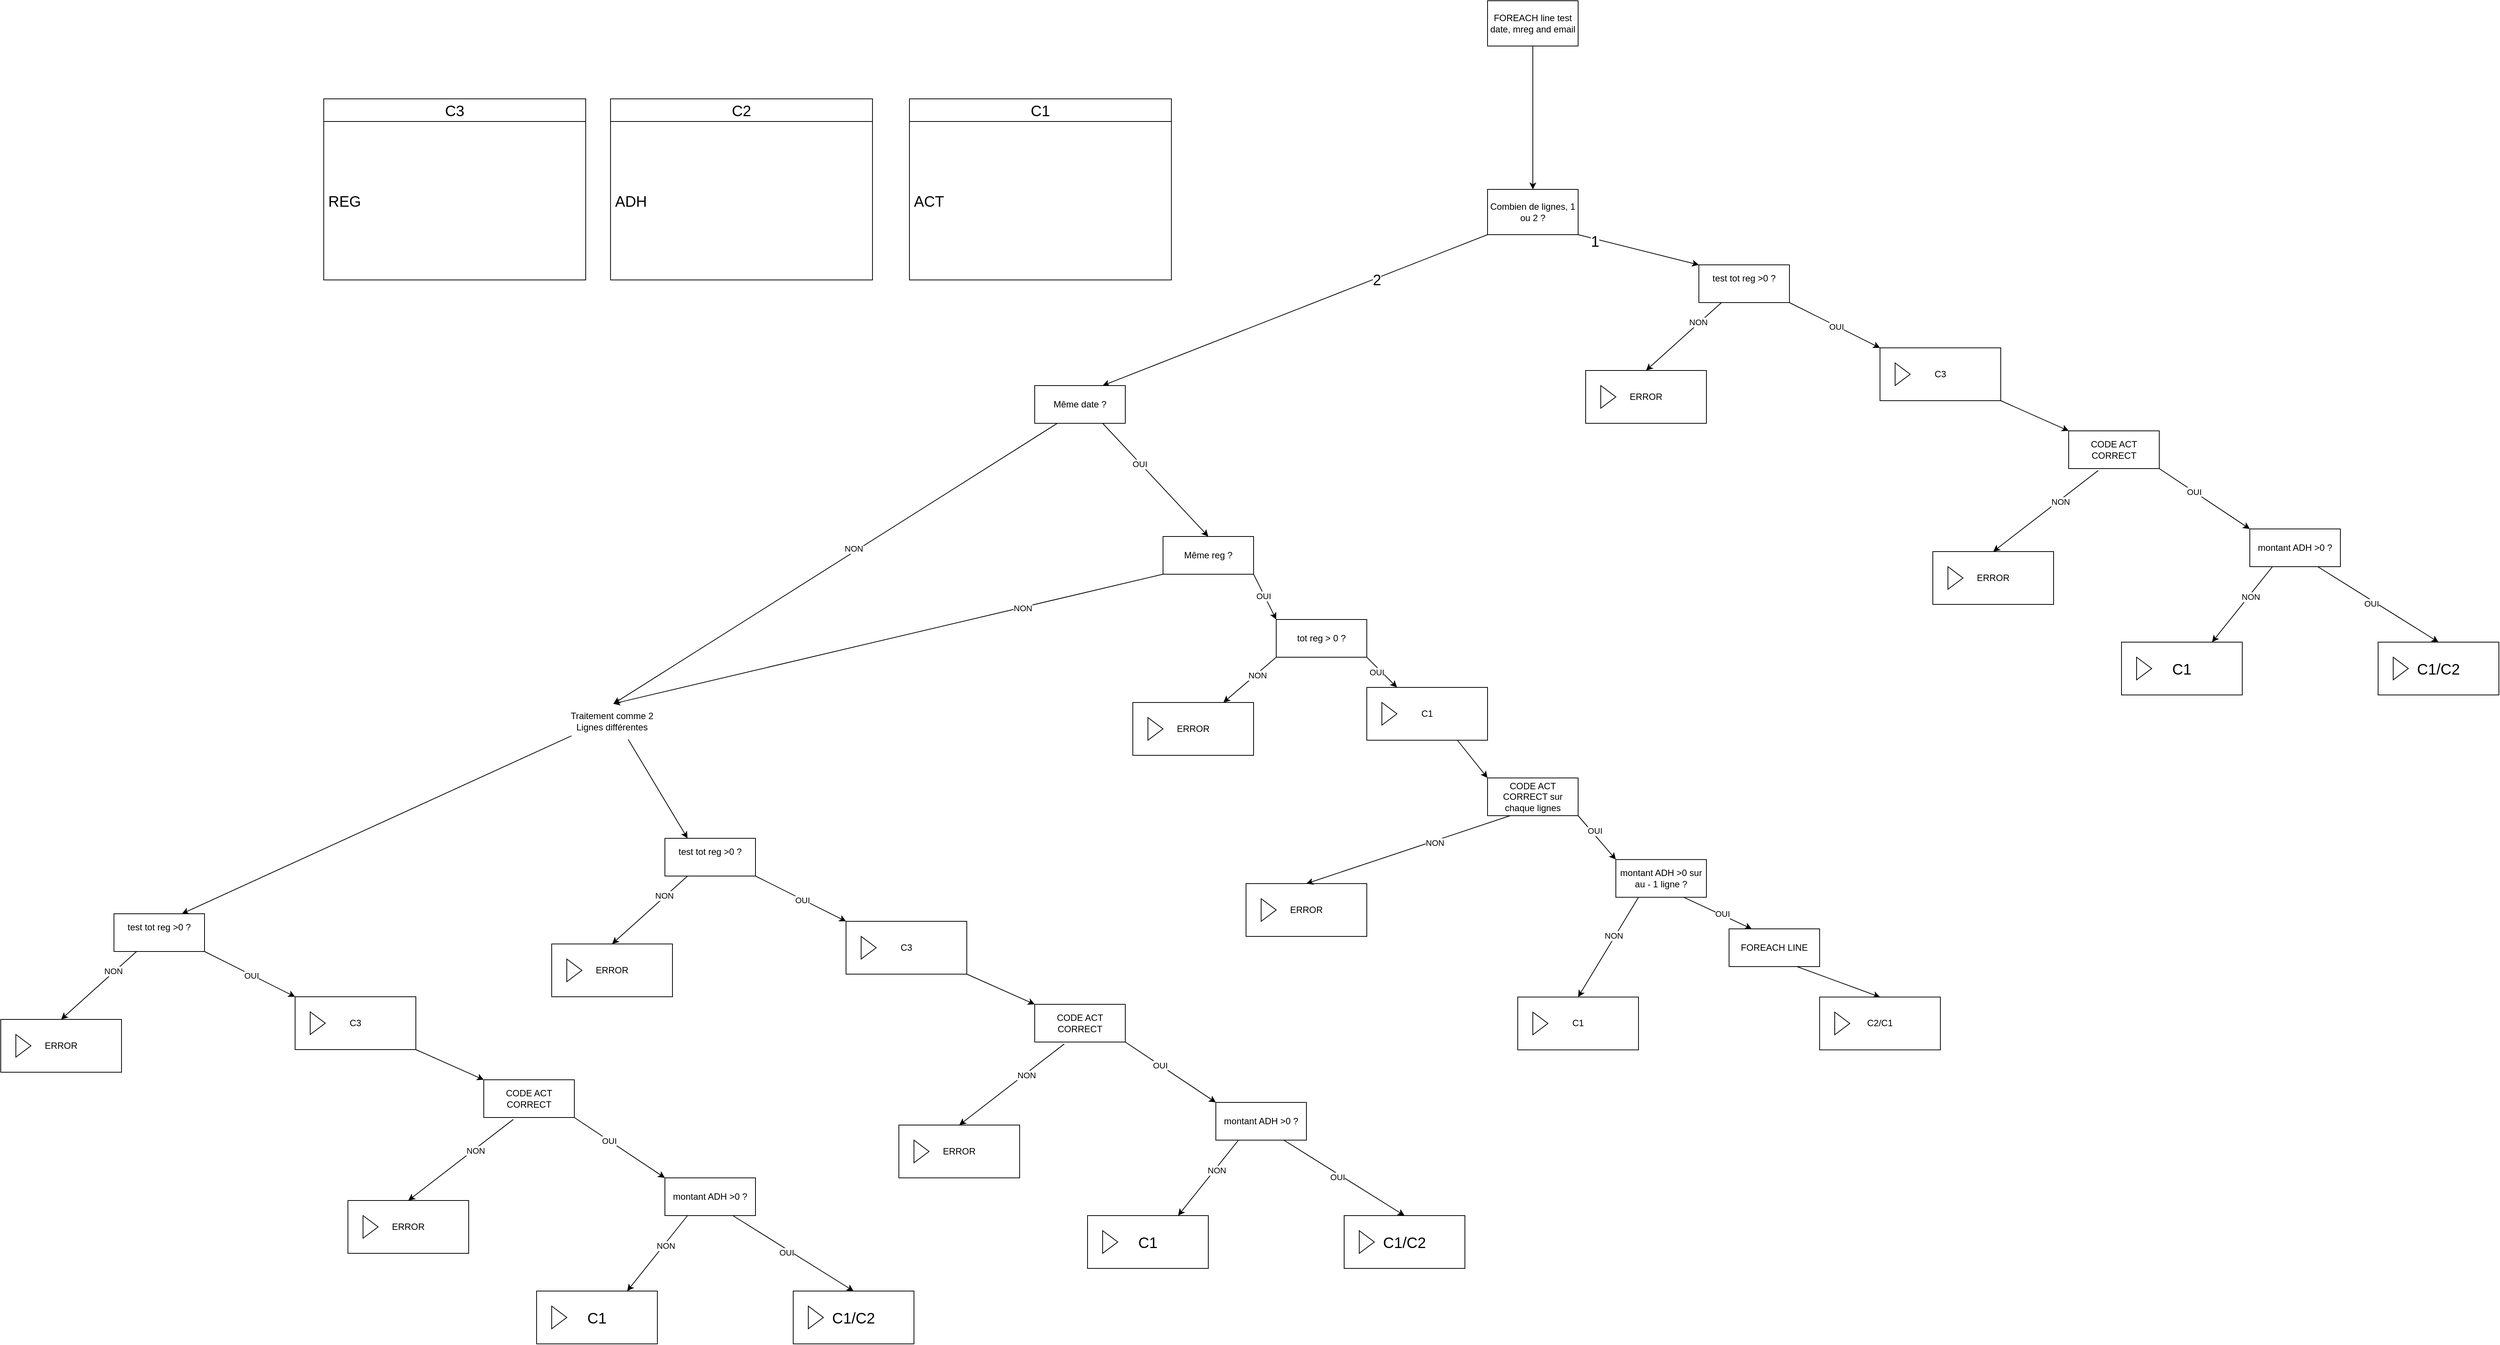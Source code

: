 <mxfile version="27.1.6">
  <diagram name="Page-1" id="OEwQ7DR9d7gLu-CYRtbG">
    <mxGraphModel dx="5659" dy="1828" grid="1" gridSize="10" guides="1" tooltips="1" connect="1" arrows="1" fold="1" page="1" pageScale="1" pageWidth="1169" pageHeight="827" background="none" math="0" shadow="0">
      <root>
        <mxCell id="0" />
        <mxCell id="1" parent="0" />
        <mxCell id="BN8fjITRdAaJ6UBTvMnP-1" value="Combien de lignes, 1 ou 2 ?" style="rounded=0;whiteSpace=wrap;html=1;fillColor=default;" parent="1" vertex="1">
          <mxGeometry x="-750" y="-480" width="120" height="60" as="geometry" />
        </mxCell>
        <mxCell id="BN8fjITRdAaJ6UBTvMnP-2" value="" style="endArrow=classic;html=1;rounded=0;exitX=0;exitY=1;exitDx=0;exitDy=0;entryX=0.75;entryY=0;entryDx=0;entryDy=0;" parent="1" source="BN8fjITRdAaJ6UBTvMnP-1" target="BN8fjITRdAaJ6UBTvMnP-6" edge="1">
          <mxGeometry width="50" height="50" relative="1" as="geometry">
            <mxPoint x="-1050" y="-270" as="sourcePoint" />
            <mxPoint x="-340" y="130" as="targetPoint" />
            <Array as="points" />
          </mxGeometry>
        </mxCell>
        <mxCell id="rtwAfSdZ0xiVFZLT_gMv-123" value="2" style="edgeLabel;html=1;align=center;verticalAlign=middle;resizable=0;points=[];fontFamily=Helvetica;fontSize=20;fontColor=default;labelBackgroundColor=default;fillColor=none;gradientColor=none;" parent="BN8fjITRdAaJ6UBTvMnP-2" vertex="1" connectable="0">
          <mxGeometry x="-0.421" y="1" relative="1" as="geometry">
            <mxPoint as="offset" />
          </mxGeometry>
        </mxCell>
        <mxCell id="BN8fjITRdAaJ6UBTvMnP-6" value="Même date ?" style="rounded=0;whiteSpace=wrap;html=1;" parent="1" vertex="1">
          <mxGeometry x="-1350" y="-220" width="120" height="50" as="geometry" />
        </mxCell>
        <mxCell id="BN8fjITRdAaJ6UBTvMnP-13" value="Traitement comme 2 Lignes différentes" style="text;strokeColor=none;fillColor=none;align=center;verticalAlign=middle;spacingLeft=4;spacingRight=4;overflow=hidden;points=[[0,0.5],[1,0.5]];portConstraint=eastwest;rotatable=0;whiteSpace=wrap;html=1;" parent="1" vertex="1">
          <mxGeometry x="-1970" y="200" width="120" height="50" as="geometry" />
        </mxCell>
        <mxCell id="BN8fjITRdAaJ6UBTvMnP-18" value="Même reg ?" style="rounded=0;whiteSpace=wrap;html=1;" parent="1" vertex="1">
          <mxGeometry x="-1180" y="-20" width="120" height="50" as="geometry" />
        </mxCell>
        <mxCell id="BN8fjITRdAaJ6UBTvMnP-23" value="" style="endArrow=classic;html=1;rounded=0;exitX=1;exitY=1;exitDx=0;exitDy=0;entryX=0;entryY=0;entryDx=0;entryDy=0;" parent="1" source="rtwAfSdZ0xiVFZLT_gMv-145" target="BN8fjITRdAaJ6UBTvMnP-106" edge="1">
          <mxGeometry width="50" height="50" relative="1" as="geometry">
            <mxPoint x="-373" y="-280" as="sourcePoint" />
            <mxPoint x="409.36" y="52.2" as="targetPoint" />
          </mxGeometry>
        </mxCell>
        <mxCell id="rtwAfSdZ0xiVFZLT_gMv-154" value="OUI" style="edgeLabel;html=1;align=center;verticalAlign=middle;resizable=0;points=[];fontFamily=Helvetica;fontSize=11;fontColor=default;labelBackgroundColor=default;fillColor=none;gradientColor=none;" parent="BN8fjITRdAaJ6UBTvMnP-23" vertex="1" connectable="0">
          <mxGeometry x="-0.233" relative="1" as="geometry">
            <mxPoint as="offset" />
          </mxGeometry>
        </mxCell>
        <mxCell id="BN8fjITRdAaJ6UBTvMnP-106" value="montant ADH &amp;gt;0 ?" style="rounded=0;whiteSpace=wrap;html=1;" parent="1" vertex="1">
          <mxGeometry x="260.0" y="-30.0" width="120" height="50" as="geometry" />
        </mxCell>
        <mxCell id="BN8fjITRdAaJ6UBTvMnP-147" value="" style="endArrow=classic;html=1;rounded=0;exitX=0.75;exitY=1;exitDx=0;exitDy=0;entryX=0.5;entryY=0;entryDx=0;entryDy=0;" parent="1" source="BN8fjITRdAaJ6UBTvMnP-106" target="BN8fjITRdAaJ6UBTvMnP-216" edge="1">
          <mxGeometry width="50" height="50" relative="1" as="geometry">
            <mxPoint x="920" y="340" as="sourcePoint" />
            <mxPoint x="970" y="367.8" as="targetPoint" />
          </mxGeometry>
        </mxCell>
        <mxCell id="rtwAfSdZ0xiVFZLT_gMv-119" value="OUI" style="edgeLabel;html=1;align=center;verticalAlign=middle;resizable=0;points=[];fontFamily=Helvetica;fontSize=11;fontColor=default;labelBackgroundColor=default;fillColor=none;gradientColor=none;" parent="BN8fjITRdAaJ6UBTvMnP-147" vertex="1" connectable="0">
          <mxGeometry x="-0.085" y="-5" relative="1" as="geometry">
            <mxPoint y="-1" as="offset" />
          </mxGeometry>
        </mxCell>
        <mxCell id="BN8fjITRdAaJ6UBTvMnP-154" value="" style="endArrow=classic;html=1;rounded=0;exitX=0.25;exitY=1;exitDx=0;exitDy=0;entryX=0.75;entryY=0;entryDx=0;entryDy=0;" parent="1" source="BN8fjITRdAaJ6UBTvMnP-106" target="rtwAfSdZ0xiVFZLT_gMv-105" edge="1">
          <mxGeometry width="50" height="50" relative="1" as="geometry">
            <mxPoint x="699.36" y="340" as="sourcePoint" />
            <mxPoint x="660" y="372.2" as="targetPoint" />
          </mxGeometry>
        </mxCell>
        <mxCell id="rtwAfSdZ0xiVFZLT_gMv-118" value="NON" style="edgeLabel;html=1;align=center;verticalAlign=middle;resizable=0;points=[];fontFamily=Helvetica;fontSize=11;fontColor=default;labelBackgroundColor=default;fillColor=none;gradientColor=none;" parent="BN8fjITRdAaJ6UBTvMnP-154" vertex="1" connectable="0">
          <mxGeometry x="-0.22" y="3" relative="1" as="geometry">
            <mxPoint y="-1" as="offset" />
          </mxGeometry>
        </mxCell>
        <mxCell id="BN8fjITRdAaJ6UBTvMnP-194" value="montant ADH &amp;gt;0 sur au - 1 ligne ?" style="rounded=0;whiteSpace=wrap;html=1;" parent="1" vertex="1">
          <mxGeometry x="-580.0" y="408.15" width="120" height="50" as="geometry" />
        </mxCell>
        <mxCell id="BN8fjITRdAaJ6UBTvMnP-195" value="FOREACH LINE" style="rounded=0;whiteSpace=wrap;html=1;" parent="1" vertex="1">
          <mxGeometry x="-430.0" y="500" width="120" height="50" as="geometry" />
        </mxCell>
        <mxCell id="BN8fjITRdAaJ6UBTvMnP-196" value="" style="endArrow=classic;html=1;rounded=0;exitX=0.75;exitY=1;exitDx=0;exitDy=0;entryX=0.25;entryY=0;entryDx=0;entryDy=0;" parent="1" source="BN8fjITRdAaJ6UBTvMnP-194" target="BN8fjITRdAaJ6UBTvMnP-195" edge="1">
          <mxGeometry width="50" height="50" relative="1" as="geometry">
            <mxPoint x="-1070.64" y="477.8" as="sourcePoint" />
            <mxPoint x="-1020.64" y="427.8" as="targetPoint" />
          </mxGeometry>
        </mxCell>
        <mxCell id="rtwAfSdZ0xiVFZLT_gMv-129" value="OUI" style="edgeLabel;html=1;align=center;verticalAlign=middle;resizable=0;points=[];fontFamily=Helvetica;fontSize=11;fontColor=default;labelBackgroundColor=default;fillColor=none;gradientColor=none;" parent="BN8fjITRdAaJ6UBTvMnP-196" vertex="1" connectable="0">
          <mxGeometry x="0.121" y="2" relative="1" as="geometry">
            <mxPoint as="offset" />
          </mxGeometry>
        </mxCell>
        <mxCell id="BN8fjITRdAaJ6UBTvMnP-202" value="" style="endArrow=classic;html=1;rounded=0;exitX=0.25;exitY=1;exitDx=0;exitDy=0;entryX=0.5;entryY=0;entryDx=0;entryDy=0;" parent="1" source="BN8fjITRdAaJ6UBTvMnP-194" target="BN8fjITRdAaJ6UBTvMnP-236" edge="1">
          <mxGeometry width="50" height="50" relative="1" as="geometry">
            <mxPoint x="-870" y="515.6" as="sourcePoint" />
            <mxPoint x="-730" y="400.0" as="targetPoint" />
          </mxGeometry>
        </mxCell>
        <mxCell id="rtwAfSdZ0xiVFZLT_gMv-130" value="NON" style="edgeLabel;html=1;align=center;verticalAlign=middle;resizable=0;points=[];fontFamily=Helvetica;fontSize=11;fontColor=default;labelBackgroundColor=default;fillColor=none;gradientColor=none;" parent="BN8fjITRdAaJ6UBTvMnP-202" vertex="1" connectable="0">
          <mxGeometry x="-0.22" y="-2" relative="1" as="geometry">
            <mxPoint as="offset" />
          </mxGeometry>
        </mxCell>
        <mxCell id="BN8fjITRdAaJ6UBTvMnP-205" value="" style="endArrow=classic;html=1;rounded=0;exitX=0.75;exitY=1;exitDx=0;exitDy=0;entryX=0.5;entryY=0;entryDx=0;entryDy=0;" parent="1" source="BN8fjITRdAaJ6UBTvMnP-195" target="BN8fjITRdAaJ6UBTvMnP-234" edge="1">
          <mxGeometry width="50" height="50" relative="1" as="geometry">
            <mxPoint x="-730" y="605.6" as="sourcePoint" />
            <mxPoint x="-670" y="645.6" as="targetPoint" />
          </mxGeometry>
        </mxCell>
        <mxCell id="BN8fjITRdAaJ6UBTvMnP-214" value="" style="endArrow=classic;html=1;rounded=0;exitX=1;exitY=1;exitDx=0;exitDy=0;entryX=0;entryY=0;entryDx=0;entryDy=0;" parent="1" source="rtwAfSdZ0xiVFZLT_gMv-168" target="BN8fjITRdAaJ6UBTvMnP-194" edge="1">
          <mxGeometry width="50" height="50" relative="1" as="geometry">
            <mxPoint x="-700" y="300" as="sourcePoint" />
            <mxPoint x="-520" y="180" as="targetPoint" />
          </mxGeometry>
        </mxCell>
        <mxCell id="rtwAfSdZ0xiVFZLT_gMv-176" value="OUI" style="edgeLabel;html=1;align=center;verticalAlign=middle;resizable=0;points=[];fontFamily=Helvetica;fontSize=11;fontColor=default;labelBackgroundColor=default;fillColor=none;gradientColor=none;" parent="BN8fjITRdAaJ6UBTvMnP-214" vertex="1" connectable="0">
          <mxGeometry x="-0.245" y="4" relative="1" as="geometry">
            <mxPoint as="offset" />
          </mxGeometry>
        </mxCell>
        <mxCell id="BN8fjITRdAaJ6UBTvMnP-216" value="&lt;font style=&quot;font-size: 20px;&quot;&gt;C1/C2&lt;/font&gt;" style="html=1;whiteSpace=wrap;container=1;recursiveResize=0;collapsible=0;" parent="1" vertex="1">
          <mxGeometry x="430" y="120.0" width="160" height="70" as="geometry" />
        </mxCell>
        <mxCell id="BN8fjITRdAaJ6UBTvMnP-217" value="" style="triangle;html=1;whiteSpace=wrap;" parent="BN8fjITRdAaJ6UBTvMnP-216" vertex="1">
          <mxGeometry x="20" y="20" width="20" height="30" as="geometry" />
        </mxCell>
        <mxCell id="BN8fjITRdAaJ6UBTvMnP-234" value="C2/C1" style="html=1;whiteSpace=wrap;container=1;recursiveResize=0;collapsible=0;" parent="1" vertex="1">
          <mxGeometry x="-310" y="590.35" width="160" height="70" as="geometry" />
        </mxCell>
        <mxCell id="BN8fjITRdAaJ6UBTvMnP-235" value="" style="triangle;html=1;whiteSpace=wrap;" parent="BN8fjITRdAaJ6UBTvMnP-234" vertex="1">
          <mxGeometry x="20" y="20" width="20" height="30" as="geometry" />
        </mxCell>
        <mxCell id="BN8fjITRdAaJ6UBTvMnP-236" value="C1" style="html=1;whiteSpace=wrap;container=1;recursiveResize=0;collapsible=0;" parent="1" vertex="1">
          <mxGeometry x="-710" y="590.35" width="160" height="70" as="geometry" />
        </mxCell>
        <mxCell id="BN8fjITRdAaJ6UBTvMnP-237" value="" style="triangle;html=1;whiteSpace=wrap;" parent="BN8fjITRdAaJ6UBTvMnP-236" vertex="1">
          <mxGeometry x="20" y="20" width="20" height="30" as="geometry" />
        </mxCell>
        <mxCell id="BN8fjITRdAaJ6UBTvMnP-275" value="" style="endArrow=classic;html=1;rounded=0;exitX=0.75;exitY=1;exitDx=0;exitDy=0;entryX=0.5;entryY=0;entryDx=0;entryDy=0;" parent="1" source="BN8fjITRdAaJ6UBTvMnP-6" target="BN8fjITRdAaJ6UBTvMnP-18" edge="1">
          <mxGeometry width="50" height="50" relative="1" as="geometry">
            <mxPoint x="-2010" y="52" as="sourcePoint" />
            <mxPoint x="-1570" y="77.2" as="targetPoint" />
          </mxGeometry>
        </mxCell>
        <mxCell id="rtwAfSdZ0xiVFZLT_gMv-165" value="OUI" style="edgeLabel;html=1;align=center;verticalAlign=middle;resizable=0;points=[];fontFamily=Helvetica;fontSize=11;fontColor=default;labelBackgroundColor=default;fillColor=none;gradientColor=none;" parent="BN8fjITRdAaJ6UBTvMnP-275" vertex="1" connectable="0">
          <mxGeometry x="-0.299" y="-1" relative="1" as="geometry">
            <mxPoint as="offset" />
          </mxGeometry>
        </mxCell>
        <mxCell id="rtwAfSdZ0xiVFZLT_gMv-2" value="" style="endArrow=classic;html=1;rounded=0;exitX=0;exitY=1;exitDx=0;exitDy=0;entryX=0.512;entryY=0.033;entryDx=0;entryDy=0;entryPerimeter=0;" parent="1" source="BN8fjITRdAaJ6UBTvMnP-18" target="BN8fjITRdAaJ6UBTvMnP-13" edge="1">
          <mxGeometry width="50" height="50" relative="1" as="geometry">
            <mxPoint x="-1090" y="190" as="sourcePoint" />
            <mxPoint x="-1980.96" y="210.02" as="targetPoint" />
          </mxGeometry>
        </mxCell>
        <mxCell id="rtwAfSdZ0xiVFZLT_gMv-128" value="NON" style="edgeLabel;html=1;align=center;verticalAlign=middle;resizable=0;points=[];fontFamily=Helvetica;fontSize=11;fontColor=default;labelBackgroundColor=default;fillColor=none;gradientColor=none;" parent="rtwAfSdZ0xiVFZLT_gMv-2" vertex="1" connectable="0">
          <mxGeometry x="-0.488" y="1" relative="1" as="geometry">
            <mxPoint as="offset" />
          </mxGeometry>
        </mxCell>
        <mxCell id="rtwAfSdZ0xiVFZLT_gMv-100" value="ERROR" style="html=1;whiteSpace=wrap;container=1;recursiveResize=0;collapsible=0;" parent="1" vertex="1">
          <mxGeometry x="-160" width="160" height="70" as="geometry" />
        </mxCell>
        <mxCell id="rtwAfSdZ0xiVFZLT_gMv-101" value="" style="triangle;html=1;whiteSpace=wrap;" parent="rtwAfSdZ0xiVFZLT_gMv-100" vertex="1">
          <mxGeometry x="20" y="20" width="20" height="30" as="geometry" />
        </mxCell>
        <mxCell id="rtwAfSdZ0xiVFZLT_gMv-105" value="&lt;div&gt;&lt;font style=&quot;font-size: 20px;&quot;&gt;C1&lt;/font&gt;&lt;/div&gt;" style="html=1;whiteSpace=wrap;container=1;recursiveResize=0;collapsible=0;" parent="1" vertex="1">
          <mxGeometry x="90" y="120" width="160" height="70" as="geometry" />
        </mxCell>
        <mxCell id="rtwAfSdZ0xiVFZLT_gMv-106" value="" style="triangle;html=1;whiteSpace=wrap;" parent="rtwAfSdZ0xiVFZLT_gMv-105" vertex="1">
          <mxGeometry x="20" y="20" width="20" height="30" as="geometry" />
        </mxCell>
        <mxCell id="rtwAfSdZ0xiVFZLT_gMv-141" style="edgeStyle=orthogonalEdgeStyle;rounded=0;orthogonalLoop=1;jettySize=auto;html=1;exitX=0.5;exitY=1;exitDx=0;exitDy=0;entryX=0.5;entryY=0;entryDx=0;entryDy=0;fontFamily=Helvetica;fontSize=11;fontColor=default;labelBackgroundColor=default;resizable=0;" parent="1" source="rtwAfSdZ0xiVFZLT_gMv-124" target="BN8fjITRdAaJ6UBTvMnP-1" edge="1">
          <mxGeometry relative="1" as="geometry" />
        </mxCell>
        <mxCell id="rtwAfSdZ0xiVFZLT_gMv-124" value="FOREACH line test date, mreg and email" style="rounded=0;whiteSpace=wrap;html=1;fillColor=default;" parent="1" vertex="1">
          <mxGeometry x="-750" y="-730" width="120" height="60" as="geometry" />
        </mxCell>
        <mxCell id="rtwAfSdZ0xiVFZLT_gMv-139" value="" style="endArrow=classic;html=1;rounded=0;exitX=1;exitY=1;exitDx=0;exitDy=0;entryX=0;entryY=0;entryDx=0;entryDy=0;" parent="1" source="BN8fjITRdAaJ6UBTvMnP-1" target="rtwAfSdZ0xiVFZLT_gMv-137" edge="1">
          <mxGeometry width="50" height="50" relative="1" as="geometry">
            <mxPoint x="-630" y="-420" as="sourcePoint" />
            <mxPoint x="730" y="238" as="targetPoint" />
          </mxGeometry>
        </mxCell>
        <mxCell id="rtwAfSdZ0xiVFZLT_gMv-140" value="&lt;div&gt;1&lt;/div&gt;" style="edgeLabel;html=1;align=center;verticalAlign=middle;resizable=0;points=[];fontFamily=Helvetica;fontSize=20;fontColor=default;labelBackgroundColor=default;fillColor=none;gradientColor=none;" parent="rtwAfSdZ0xiVFZLT_gMv-139" vertex="1" connectable="0">
          <mxGeometry x="-0.729" y="-2" relative="1" as="geometry">
            <mxPoint as="offset" />
          </mxGeometry>
        </mxCell>
        <mxCell id="rtwAfSdZ0xiVFZLT_gMv-137" value="&lt;div&gt;test tot reg &amp;gt;0 ?&lt;/div&gt;&lt;div&gt;&lt;br&gt;&lt;/div&gt;" style="rounded=0;whiteSpace=wrap;html=1;" parent="1" vertex="1">
          <mxGeometry x="-470" y="-380" width="120" height="50" as="geometry" />
        </mxCell>
        <mxCell id="rtwAfSdZ0xiVFZLT_gMv-146" value="" style="endArrow=classic;html=1;rounded=0;exitX=1;exitY=1;exitDx=0;exitDy=0;entryX=0;entryY=0;entryDx=0;entryDy=0;" parent="1" source="rtwAfSdZ0xiVFZLT_gMv-157" target="rtwAfSdZ0xiVFZLT_gMv-145" edge="1">
          <mxGeometry width="50" height="50" relative="1" as="geometry">
            <mxPoint x="-210" y="-210" as="sourcePoint" />
            <mxPoint x="730" y="238" as="targetPoint" />
          </mxGeometry>
        </mxCell>
        <mxCell id="rtwAfSdZ0xiVFZLT_gMv-145" value="CODE ACT CORRECT" style="rounded=0;whiteSpace=wrap;html=1;" parent="1" vertex="1">
          <mxGeometry x="20" y="-160" width="120" height="50" as="geometry" />
        </mxCell>
        <mxCell id="rtwAfSdZ0xiVFZLT_gMv-148" value="" style="endArrow=classic;html=1;rounded=0;exitX=0.326;exitY=1.051;exitDx=0;exitDy=0;entryX=0.5;entryY=0;entryDx=0;entryDy=0;exitPerimeter=0;" parent="1" source="rtwAfSdZ0xiVFZLT_gMv-145" target="rtwAfSdZ0xiVFZLT_gMv-100" edge="1">
          <mxGeometry width="50" height="50" relative="1" as="geometry">
            <mxPoint x="230" y="150" as="sourcePoint" />
            <mxPoint x="670" y="358" as="targetPoint" />
          </mxGeometry>
        </mxCell>
        <mxCell id="rtwAfSdZ0xiVFZLT_gMv-153" value="NON" style="edgeLabel;html=1;align=center;verticalAlign=middle;resizable=0;points=[];fontFamily=Helvetica;fontSize=11;fontColor=default;labelBackgroundColor=default;fillColor=none;gradientColor=none;" parent="rtwAfSdZ0xiVFZLT_gMv-148" vertex="1" connectable="0">
          <mxGeometry x="-0.253" y="2" relative="1" as="geometry">
            <mxPoint as="offset" />
          </mxGeometry>
        </mxCell>
        <mxCell id="rtwAfSdZ0xiVFZLT_gMv-149" value="ERROR" style="html=1;whiteSpace=wrap;container=1;recursiveResize=0;collapsible=0;" parent="1" vertex="1">
          <mxGeometry x="-620" y="-240" width="160" height="70" as="geometry" />
        </mxCell>
        <mxCell id="rtwAfSdZ0xiVFZLT_gMv-150" value="" style="triangle;html=1;whiteSpace=wrap;" parent="rtwAfSdZ0xiVFZLT_gMv-149" vertex="1">
          <mxGeometry x="20" y="20" width="20" height="30" as="geometry" />
        </mxCell>
        <mxCell id="rtwAfSdZ0xiVFZLT_gMv-151" value="" style="endArrow=classic;html=1;rounded=0;exitX=0.25;exitY=1;exitDx=0;exitDy=0;entryX=0.5;entryY=0;entryDx=0;entryDy=0;" parent="1" source="rtwAfSdZ0xiVFZLT_gMv-137" target="rtwAfSdZ0xiVFZLT_gMv-149" edge="1">
          <mxGeometry width="50" height="50" relative="1" as="geometry">
            <mxPoint x="-210" y="-70" as="sourcePoint" />
            <mxPoint x="170" y="120" as="targetPoint" />
          </mxGeometry>
        </mxCell>
        <mxCell id="rtwAfSdZ0xiVFZLT_gMv-152" value="NON" style="edgeLabel;html=1;align=center;verticalAlign=middle;resizable=0;points=[];fontFamily=Helvetica;fontSize=11;fontColor=default;labelBackgroundColor=default;fillColor=none;gradientColor=none;" parent="rtwAfSdZ0xiVFZLT_gMv-151" vertex="1" connectable="0">
          <mxGeometry x="-0.406" y="-2" relative="1" as="geometry">
            <mxPoint as="offset" />
          </mxGeometry>
        </mxCell>
        <mxCell id="BN8fjITRdAaJ6UBTvMnP-277" value="&lt;font style=&quot;font-size: 20px;&quot;&gt;C2&lt;/font&gt;" style="swimlane;fontStyle=0;childLayout=stackLayout;horizontal=1;startSize=30;horizontalStack=0;resizeParent=1;resizeParentMax=0;resizeLast=0;collapsible=1;marginBottom=0;whiteSpace=wrap;html=1;arcSize=20;autosize=0;autosizeGrid=1;fixedWidth=0;container=0;" parent="1" vertex="1">
          <mxGeometry x="-1912.06" y="-600" width="347.126" height="240" as="geometry" />
        </mxCell>
        <mxCell id="BN8fjITRdAaJ6UBTvMnP-278" value="&lt;font style=&quot;font-size: 20px;&quot;&gt;ADH&lt;span style=&quot;white-space: pre;&quot;&gt;&#x9;&lt;/span&gt;&lt;/font&gt;" style="text;strokeColor=none;fillColor=none;align=left;verticalAlign=middle;spacingLeft=4;spacingRight=4;overflow=hidden;points=[[0,0.5],[1,0.5]];portConstraint=eastwest;rotatable=0;whiteSpace=wrap;html=1;arcSize=20;autosize=0;autosizeGrid=1;fixedWidth=0;container=0;" parent="BN8fjITRdAaJ6UBTvMnP-277" vertex="1">
          <mxGeometry y="30" width="347.126" height="210" as="geometry" />
        </mxCell>
        <mxCell id="BN8fjITRdAaJ6UBTvMnP-281" value="&lt;font style=&quot;font-size: 20px;&quot;&gt;C1&lt;/font&gt;" style="swimlane;fontStyle=0;childLayout=stackLayout;horizontal=1;startSize=30;horizontalStack=0;resizeParent=1;resizeParentMax=0;resizeLast=0;collapsible=1;marginBottom=0;whiteSpace=wrap;html=1;direction=east;arcSize=20;autosize=0;autosizeGrid=1;fixedWidth=0;container=0;" parent="1" vertex="1">
          <mxGeometry x="-1516.001" y="-600" width="347.126" height="240" as="geometry">
            <mxRectangle x="850" y="930" width="70" height="40" as="alternateBounds" />
          </mxGeometry>
        </mxCell>
        <mxCell id="BN8fjITRdAaJ6UBTvMnP-285" value="&lt;font style=&quot;font-size: 20px;&quot;&gt;ACT&lt;span style=&quot;white-space: pre;&quot;&gt;&#x9;&lt;/span&gt;&lt;/font&gt;" style="text;strokeColor=none;fillColor=none;align=left;verticalAlign=middle;spacingLeft=4;spacingRight=4;overflow=hidden;points=[[0,0.5],[1,0.5]];portConstraint=eastwest;rotatable=0;whiteSpace=wrap;html=1;arcSize=20;autosize=0;autosizeGrid=1;fixedWidth=0;container=0;" parent="BN8fjITRdAaJ6UBTvMnP-281" vertex="1">
          <mxGeometry y="30" width="347.126" height="210" as="geometry" />
        </mxCell>
        <mxCell id="rtwAfSdZ0xiVFZLT_gMv-156" value="" style="group" parent="1" vertex="1" connectable="0">
          <mxGeometry x="-2292.062" y="-600" width="347.126" height="240" as="geometry" />
        </mxCell>
        <mxCell id="BN8fjITRdAaJ6UBTvMnP-291" value="&lt;font style=&quot;font-size: 20px;&quot;&gt;C3&lt;/font&gt;" style="swimlane;fontStyle=0;childLayout=stackLayout;horizontal=1;startSize=30;horizontalStack=0;resizeParent=1;resizeParentMax=0;resizeLast=0;collapsible=1;marginBottom=0;whiteSpace=wrap;html=1;direction=east;arcSize=20;autosize=0;autosizeGrid=1;fixedWidth=0;container=0;" parent="rtwAfSdZ0xiVFZLT_gMv-156" vertex="1">
          <mxGeometry width="347.126" height="240" as="geometry">
            <mxRectangle x="850" y="930" width="70" height="40" as="alternateBounds" />
          </mxGeometry>
        </mxCell>
        <mxCell id="BN8fjITRdAaJ6UBTvMnP-295" value="&lt;font style=&quot;font-size: 20px;&quot;&gt;REG&lt;/font&gt;" style="text;strokeColor=none;fillColor=none;align=left;verticalAlign=middle;spacingLeft=4;spacingRight=4;overflow=hidden;points=[[0,0.5],[1,0.5]];portConstraint=eastwest;rotatable=0;whiteSpace=wrap;html=1;arcSize=20;autosize=0;autosizeGrid=1;fixedWidth=0;container=0;" parent="rtwAfSdZ0xiVFZLT_gMv-156" vertex="1">
          <mxGeometry y="30" width="347.126" height="210" as="geometry" />
        </mxCell>
        <mxCell id="rtwAfSdZ0xiVFZLT_gMv-159" value="" style="endArrow=classic;html=1;rounded=0;exitX=1;exitY=1;exitDx=0;exitDy=0;entryX=0;entryY=0;entryDx=0;entryDy=0;" parent="1" source="rtwAfSdZ0xiVFZLT_gMv-137" target="rtwAfSdZ0xiVFZLT_gMv-157" edge="1">
          <mxGeometry width="50" height="50" relative="1" as="geometry">
            <mxPoint x="-210" y="-210" as="sourcePoint" />
            <mxPoint x="170" y="-20" as="targetPoint" />
          </mxGeometry>
        </mxCell>
        <mxCell id="rtwAfSdZ0xiVFZLT_gMv-162" value="OUI" style="edgeLabel;html=1;align=center;verticalAlign=middle;resizable=0;points=[];fontFamily=Helvetica;fontSize=11;fontColor=default;labelBackgroundColor=default;fillColor=none;gradientColor=none;" parent="rtwAfSdZ0xiVFZLT_gMv-159" vertex="1" connectable="0">
          <mxGeometry x="0.028" y="-1" relative="1" as="geometry">
            <mxPoint as="offset" />
          </mxGeometry>
        </mxCell>
        <mxCell id="rtwAfSdZ0xiVFZLT_gMv-157" value="C3" style="html=1;whiteSpace=wrap;container=1;recursiveResize=0;collapsible=0;" parent="1" vertex="1">
          <mxGeometry x="-230" y="-270" width="160" height="70" as="geometry" />
        </mxCell>
        <mxCell id="rtwAfSdZ0xiVFZLT_gMv-158" value="" style="triangle;html=1;whiteSpace=wrap;" parent="rtwAfSdZ0xiVFZLT_gMv-157" vertex="1">
          <mxGeometry x="20" y="20" width="20" height="30" as="geometry" />
        </mxCell>
        <mxCell id="rtwAfSdZ0xiVFZLT_gMv-163" value="" style="endArrow=classic;html=1;rounded=0;exitX=0.25;exitY=1;exitDx=0;exitDy=0;entryX=0.515;entryY=0.035;entryDx=0;entryDy=0;entryPerimeter=0;" parent="1" source="BN8fjITRdAaJ6UBTvMnP-6" target="BN8fjITRdAaJ6UBTvMnP-13" edge="1">
          <mxGeometry width="50" height="50" relative="1" as="geometry">
            <mxPoint x="-1280" y="30" as="sourcePoint" />
            <mxPoint x="-1913" y="205" as="targetPoint" />
          </mxGeometry>
        </mxCell>
        <mxCell id="rtwAfSdZ0xiVFZLT_gMv-166" value="NON" style="edgeLabel;html=1;align=center;verticalAlign=middle;resizable=0;points=[];fontFamily=Helvetica;fontSize=11;fontColor=default;labelBackgroundColor=default;fillColor=none;gradientColor=none;" parent="rtwAfSdZ0xiVFZLT_gMv-163" vertex="1" connectable="0">
          <mxGeometry x="-0.441" y="-3" relative="1" as="geometry">
            <mxPoint x="-104" y="64" as="offset" />
          </mxGeometry>
        </mxCell>
        <mxCell id="rtwAfSdZ0xiVFZLT_gMv-169" value="" style="endArrow=classic;html=1;rounded=0;exitX=0.75;exitY=1;exitDx=0;exitDy=0;entryX=0;entryY=0;entryDx=0;entryDy=0;" parent="1" source="rtwAfSdZ0xiVFZLT_gMv-191" target="rtwAfSdZ0xiVFZLT_gMv-168" edge="1">
          <mxGeometry width="50" height="50" relative="1" as="geometry">
            <mxPoint x="-1060" y="30" as="sourcePoint" />
            <mxPoint x="-800" y="210" as="targetPoint" />
          </mxGeometry>
        </mxCell>
        <mxCell id="rtwAfSdZ0xiVFZLT_gMv-168" value="CODE ACT CORRECT sur chaque lignes" style="rounded=0;whiteSpace=wrap;html=1;" parent="1" vertex="1">
          <mxGeometry x="-750" y="300" width="120" height="50" as="geometry" />
        </mxCell>
        <mxCell id="rtwAfSdZ0xiVFZLT_gMv-171" value="ERROR" style="html=1;whiteSpace=wrap;container=1;recursiveResize=0;collapsible=0;direction=west;" parent="1" vertex="1">
          <mxGeometry x="-1070" y="440" width="160" height="70" as="geometry" />
        </mxCell>
        <mxCell id="rtwAfSdZ0xiVFZLT_gMv-172" value="" style="triangle;html=1;whiteSpace=wrap;" parent="rtwAfSdZ0xiVFZLT_gMv-171" vertex="1">
          <mxGeometry x="20" y="20" width="20" height="30" as="geometry" />
        </mxCell>
        <mxCell id="rtwAfSdZ0xiVFZLT_gMv-173" value="" style="endArrow=classic;html=1;rounded=0;exitX=0.25;exitY=1;exitDx=0;exitDy=0;entryX=0.5;entryY=1;entryDx=0;entryDy=0;" parent="1" source="rtwAfSdZ0xiVFZLT_gMv-168" target="rtwAfSdZ0xiVFZLT_gMv-171" edge="1">
          <mxGeometry width="50" height="50" relative="1" as="geometry">
            <mxPoint x="-920" y="200" as="sourcePoint" />
            <mxPoint x="-1059" y="307" as="targetPoint" />
          </mxGeometry>
        </mxCell>
        <mxCell id="rtwAfSdZ0xiVFZLT_gMv-174" value="NON" style="edgeLabel;html=1;align=center;verticalAlign=middle;resizable=0;points=[];fontFamily=Helvetica;fontSize=11;fontColor=default;labelBackgroundColor=default;fillColor=none;gradientColor=none;" parent="rtwAfSdZ0xiVFZLT_gMv-173" vertex="1" connectable="0">
          <mxGeometry x="-0.253" y="2" relative="1" as="geometry">
            <mxPoint as="offset" />
          </mxGeometry>
        </mxCell>
        <mxCell id="rtwAfSdZ0xiVFZLT_gMv-178" value="" style="endArrow=classic;html=1;rounded=0;exitX=1;exitY=1;exitDx=0;exitDy=0;entryX=0;entryY=0;entryDx=0;entryDy=0;" parent="1" source="BN8fjITRdAaJ6UBTvMnP-18" target="rtwAfSdZ0xiVFZLT_gMv-177" edge="1">
          <mxGeometry width="50" height="50" relative="1" as="geometry">
            <mxPoint x="-1060" y="30" as="sourcePoint" />
            <mxPoint x="-870" y="190" as="targetPoint" />
          </mxGeometry>
        </mxCell>
        <mxCell id="rtwAfSdZ0xiVFZLT_gMv-179" value="OUI" style="edgeLabel;html=1;align=center;verticalAlign=middle;resizable=0;points=[];fontFamily=Helvetica;fontSize=11;fontColor=default;labelBackgroundColor=default;fillColor=none;gradientColor=none;" parent="rtwAfSdZ0xiVFZLT_gMv-178" vertex="1" connectable="0">
          <mxGeometry x="-0.055" y="-1" relative="1" as="geometry">
            <mxPoint as="offset" />
          </mxGeometry>
        </mxCell>
        <mxCell id="rtwAfSdZ0xiVFZLT_gMv-177" value="tot reg &amp;gt; 0 ?" style="rounded=0;whiteSpace=wrap;html=1;" parent="1" vertex="1">
          <mxGeometry x="-1030" y="90" width="120" height="50" as="geometry" />
        </mxCell>
        <mxCell id="rtwAfSdZ0xiVFZLT_gMv-181" value="ERROR" style="html=1;whiteSpace=wrap;container=1;recursiveResize=0;collapsible=0;direction=west;" parent="1" vertex="1">
          <mxGeometry x="-1220" y="200" width="160" height="70" as="geometry" />
        </mxCell>
        <mxCell id="rtwAfSdZ0xiVFZLT_gMv-182" value="" style="triangle;html=1;whiteSpace=wrap;" parent="rtwAfSdZ0xiVFZLT_gMv-181" vertex="1">
          <mxGeometry x="20" y="20" width="20" height="30" as="geometry" />
        </mxCell>
        <mxCell id="rtwAfSdZ0xiVFZLT_gMv-185" value="" style="endArrow=classic;html=1;rounded=0;exitX=0;exitY=1;exitDx=0;exitDy=0;entryX=0.25;entryY=1;entryDx=0;entryDy=0;" parent="1" source="rtwAfSdZ0xiVFZLT_gMv-177" target="rtwAfSdZ0xiVFZLT_gMv-181" edge="1">
          <mxGeometry width="50" height="50" relative="1" as="geometry">
            <mxPoint x="-1120" y="110" as="sourcePoint" />
            <mxPoint x="-1280" y="214" as="targetPoint" />
          </mxGeometry>
        </mxCell>
        <mxCell id="rtwAfSdZ0xiVFZLT_gMv-186" value="NON" style="edgeLabel;html=1;align=center;verticalAlign=middle;resizable=0;points=[];fontFamily=Helvetica;fontSize=11;fontColor=default;labelBackgroundColor=default;fillColor=none;gradientColor=none;" parent="rtwAfSdZ0xiVFZLT_gMv-185" vertex="1" connectable="0">
          <mxGeometry x="-0.253" y="2" relative="1" as="geometry">
            <mxPoint as="offset" />
          </mxGeometry>
        </mxCell>
        <mxCell id="rtwAfSdZ0xiVFZLT_gMv-196" value="" style="endArrow=classic;html=1;rounded=0;exitX=1;exitY=1;exitDx=0;exitDy=0;entryX=0.25;entryY=0;entryDx=0;entryDy=0;" parent="1" source="rtwAfSdZ0xiVFZLT_gMv-177" target="rtwAfSdZ0xiVFZLT_gMv-191" edge="1">
          <mxGeometry width="50" height="50" relative="1" as="geometry">
            <mxPoint x="-910" y="140" as="sourcePoint" />
            <mxPoint x="-870" y="190" as="targetPoint" />
          </mxGeometry>
        </mxCell>
        <mxCell id="rtwAfSdZ0xiVFZLT_gMv-197" value="OUI" style="edgeLabel;html=1;align=center;verticalAlign=middle;resizable=0;points=[];fontFamily=Helvetica;fontSize=11;fontColor=default;labelBackgroundColor=default;fillColor=none;gradientColor=none;" parent="rtwAfSdZ0xiVFZLT_gMv-196" vertex="1" connectable="0">
          <mxGeometry x="-0.187" y="-5" relative="1" as="geometry">
            <mxPoint as="offset" />
          </mxGeometry>
        </mxCell>
        <mxCell id="rtwAfSdZ0xiVFZLT_gMv-191" value="C1" style="html=1;whiteSpace=wrap;container=1;recursiveResize=0;collapsible=0;" parent="1" vertex="1">
          <mxGeometry x="-910" y="180" width="160" height="70" as="geometry" />
        </mxCell>
        <mxCell id="rtwAfSdZ0xiVFZLT_gMv-192" value="" style="triangle;html=1;whiteSpace=wrap;" parent="rtwAfSdZ0xiVFZLT_gMv-191" vertex="1">
          <mxGeometry x="20" y="20" width="20" height="30" as="geometry" />
        </mxCell>
        <mxCell id="rtwAfSdZ0xiVFZLT_gMv-199" value="" style="endArrow=classic;html=1;rounded=0;exitX=1;exitY=1;exitDx=0;exitDy=0;entryX=0;entryY=0;entryDx=0;entryDy=0;" parent="1" source="rtwAfSdZ0xiVFZLT_gMv-214" target="rtwAfSdZ0xiVFZLT_gMv-201" edge="1">
          <mxGeometry width="50" height="50" relative="1" as="geometry">
            <mxPoint x="-1743" y="480" as="sourcePoint" />
            <mxPoint x="-960.64" y="812.2" as="targetPoint" />
          </mxGeometry>
        </mxCell>
        <mxCell id="rtwAfSdZ0xiVFZLT_gMv-200" value="OUI" style="edgeLabel;html=1;align=center;verticalAlign=middle;resizable=0;points=[];fontFamily=Helvetica;fontSize=11;fontColor=default;labelBackgroundColor=default;fillColor=none;gradientColor=none;" parent="rtwAfSdZ0xiVFZLT_gMv-199" vertex="1" connectable="0">
          <mxGeometry x="-0.233" relative="1" as="geometry">
            <mxPoint as="offset" />
          </mxGeometry>
        </mxCell>
        <mxCell id="rtwAfSdZ0xiVFZLT_gMv-201" value="montant ADH &amp;gt;0 ?" style="rounded=0;whiteSpace=wrap;html=1;" parent="1" vertex="1">
          <mxGeometry x="-1110" y="730" width="120" height="50" as="geometry" />
        </mxCell>
        <mxCell id="rtwAfSdZ0xiVFZLT_gMv-202" value="" style="endArrow=classic;html=1;rounded=0;exitX=0.75;exitY=1;exitDx=0;exitDy=0;entryX=0.5;entryY=0;entryDx=0;entryDy=0;" parent="1" source="rtwAfSdZ0xiVFZLT_gMv-201" target="rtwAfSdZ0xiVFZLT_gMv-206" edge="1">
          <mxGeometry width="50" height="50" relative="1" as="geometry">
            <mxPoint x="-450" y="1100" as="sourcePoint" />
            <mxPoint x="-400" y="1127.8" as="targetPoint" />
          </mxGeometry>
        </mxCell>
        <mxCell id="rtwAfSdZ0xiVFZLT_gMv-203" value="OUI" style="edgeLabel;html=1;align=center;verticalAlign=middle;resizable=0;points=[];fontFamily=Helvetica;fontSize=11;fontColor=default;labelBackgroundColor=default;fillColor=none;gradientColor=none;" parent="rtwAfSdZ0xiVFZLT_gMv-202" vertex="1" connectable="0">
          <mxGeometry x="-0.085" y="-5" relative="1" as="geometry">
            <mxPoint y="-1" as="offset" />
          </mxGeometry>
        </mxCell>
        <mxCell id="rtwAfSdZ0xiVFZLT_gMv-204" value="" style="endArrow=classic;html=1;rounded=0;exitX=0.25;exitY=1;exitDx=0;exitDy=0;entryX=0.75;entryY=0;entryDx=0;entryDy=0;" parent="1" source="rtwAfSdZ0xiVFZLT_gMv-201" target="rtwAfSdZ0xiVFZLT_gMv-210" edge="1">
          <mxGeometry width="50" height="50" relative="1" as="geometry">
            <mxPoint x="-670.64" y="1100" as="sourcePoint" />
            <mxPoint x="-710" y="1132.2" as="targetPoint" />
          </mxGeometry>
        </mxCell>
        <mxCell id="rtwAfSdZ0xiVFZLT_gMv-205" value="NON" style="edgeLabel;html=1;align=center;verticalAlign=middle;resizable=0;points=[];fontFamily=Helvetica;fontSize=11;fontColor=default;labelBackgroundColor=default;fillColor=none;gradientColor=none;" parent="rtwAfSdZ0xiVFZLT_gMv-204" vertex="1" connectable="0">
          <mxGeometry x="-0.22" y="3" relative="1" as="geometry">
            <mxPoint y="-1" as="offset" />
          </mxGeometry>
        </mxCell>
        <mxCell id="rtwAfSdZ0xiVFZLT_gMv-206" value="&lt;font style=&quot;font-size: 20px;&quot;&gt;C1/C2&lt;/font&gt;" style="html=1;whiteSpace=wrap;container=1;recursiveResize=0;collapsible=0;" parent="1" vertex="1">
          <mxGeometry x="-940" y="880" width="160" height="70" as="geometry" />
        </mxCell>
        <mxCell id="rtwAfSdZ0xiVFZLT_gMv-207" value="" style="triangle;html=1;whiteSpace=wrap;" parent="rtwAfSdZ0xiVFZLT_gMv-206" vertex="1">
          <mxGeometry x="20" y="20" width="20" height="30" as="geometry" />
        </mxCell>
        <mxCell id="rtwAfSdZ0xiVFZLT_gMv-208" value="ERROR" style="html=1;whiteSpace=wrap;container=1;recursiveResize=0;collapsible=0;" parent="1" vertex="1">
          <mxGeometry x="-1530" y="760" width="160" height="70" as="geometry" />
        </mxCell>
        <mxCell id="rtwAfSdZ0xiVFZLT_gMv-209" value="" style="triangle;html=1;whiteSpace=wrap;" parent="rtwAfSdZ0xiVFZLT_gMv-208" vertex="1">
          <mxGeometry x="20" y="20" width="20" height="30" as="geometry" />
        </mxCell>
        <mxCell id="rtwAfSdZ0xiVFZLT_gMv-210" value="&lt;div&gt;&lt;font style=&quot;font-size: 20px;&quot;&gt;C1&lt;/font&gt;&lt;/div&gt;" style="html=1;whiteSpace=wrap;container=1;recursiveResize=0;collapsible=0;" parent="1" vertex="1">
          <mxGeometry x="-1280" y="880" width="160" height="70" as="geometry" />
        </mxCell>
        <mxCell id="rtwAfSdZ0xiVFZLT_gMv-211" value="" style="triangle;html=1;whiteSpace=wrap;" parent="rtwAfSdZ0xiVFZLT_gMv-210" vertex="1">
          <mxGeometry x="20" y="20" width="20" height="30" as="geometry" />
        </mxCell>
        <mxCell id="rtwAfSdZ0xiVFZLT_gMv-212" value="&lt;div&gt;test tot reg &amp;gt;0 ?&lt;/div&gt;&lt;div&gt;&lt;br&gt;&lt;/div&gt;" style="rounded=0;whiteSpace=wrap;html=1;" parent="1" vertex="1">
          <mxGeometry x="-1840" y="380" width="120" height="50" as="geometry" />
        </mxCell>
        <mxCell id="rtwAfSdZ0xiVFZLT_gMv-213" value="" style="endArrow=classic;html=1;rounded=0;exitX=1;exitY=1;exitDx=0;exitDy=0;entryX=0;entryY=0;entryDx=0;entryDy=0;" parent="1" source="rtwAfSdZ0xiVFZLT_gMv-223" target="rtwAfSdZ0xiVFZLT_gMv-214" edge="1">
          <mxGeometry width="50" height="50" relative="1" as="geometry">
            <mxPoint x="-1580" y="550" as="sourcePoint" />
            <mxPoint x="-640" y="998" as="targetPoint" />
          </mxGeometry>
        </mxCell>
        <mxCell id="rtwAfSdZ0xiVFZLT_gMv-214" value="CODE ACT CORRECT" style="rounded=0;whiteSpace=wrap;html=1;" parent="1" vertex="1">
          <mxGeometry x="-1350" y="600" width="120" height="50" as="geometry" />
        </mxCell>
        <mxCell id="rtwAfSdZ0xiVFZLT_gMv-215" value="" style="endArrow=classic;html=1;rounded=0;exitX=0.326;exitY=1.051;exitDx=0;exitDy=0;entryX=0.5;entryY=0;entryDx=0;entryDy=0;exitPerimeter=0;" parent="1" source="rtwAfSdZ0xiVFZLT_gMv-214" target="rtwAfSdZ0xiVFZLT_gMv-208" edge="1">
          <mxGeometry width="50" height="50" relative="1" as="geometry">
            <mxPoint x="-1140" y="910" as="sourcePoint" />
            <mxPoint x="-700" y="1118" as="targetPoint" />
          </mxGeometry>
        </mxCell>
        <mxCell id="rtwAfSdZ0xiVFZLT_gMv-216" value="NON" style="edgeLabel;html=1;align=center;verticalAlign=middle;resizable=0;points=[];fontFamily=Helvetica;fontSize=11;fontColor=default;labelBackgroundColor=default;fillColor=none;gradientColor=none;" parent="rtwAfSdZ0xiVFZLT_gMv-215" vertex="1" connectable="0">
          <mxGeometry x="-0.253" y="2" relative="1" as="geometry">
            <mxPoint as="offset" />
          </mxGeometry>
        </mxCell>
        <mxCell id="rtwAfSdZ0xiVFZLT_gMv-217" value="ERROR" style="html=1;whiteSpace=wrap;container=1;recursiveResize=0;collapsible=0;" parent="1" vertex="1">
          <mxGeometry x="-1990" y="520" width="160" height="70" as="geometry" />
        </mxCell>
        <mxCell id="rtwAfSdZ0xiVFZLT_gMv-218" value="" style="triangle;html=1;whiteSpace=wrap;" parent="rtwAfSdZ0xiVFZLT_gMv-217" vertex="1">
          <mxGeometry x="20" y="20" width="20" height="30" as="geometry" />
        </mxCell>
        <mxCell id="rtwAfSdZ0xiVFZLT_gMv-219" value="" style="endArrow=classic;html=1;rounded=0;exitX=0.25;exitY=1;exitDx=0;exitDy=0;entryX=0.5;entryY=0;entryDx=0;entryDy=0;" parent="1" source="rtwAfSdZ0xiVFZLT_gMv-212" target="rtwAfSdZ0xiVFZLT_gMv-217" edge="1">
          <mxGeometry width="50" height="50" relative="1" as="geometry">
            <mxPoint x="-1580" y="690" as="sourcePoint" />
            <mxPoint x="-1200" y="880" as="targetPoint" />
          </mxGeometry>
        </mxCell>
        <mxCell id="rtwAfSdZ0xiVFZLT_gMv-220" value="NON" style="edgeLabel;html=1;align=center;verticalAlign=middle;resizable=0;points=[];fontFamily=Helvetica;fontSize=11;fontColor=default;labelBackgroundColor=default;fillColor=none;gradientColor=none;" parent="rtwAfSdZ0xiVFZLT_gMv-219" vertex="1" connectable="0">
          <mxGeometry x="-0.406" y="-2" relative="1" as="geometry">
            <mxPoint as="offset" />
          </mxGeometry>
        </mxCell>
        <mxCell id="rtwAfSdZ0xiVFZLT_gMv-221" value="" style="endArrow=classic;html=1;rounded=0;exitX=1;exitY=1;exitDx=0;exitDy=0;entryX=0;entryY=0;entryDx=0;entryDy=0;" parent="1" source="rtwAfSdZ0xiVFZLT_gMv-212" target="rtwAfSdZ0xiVFZLT_gMv-223" edge="1">
          <mxGeometry width="50" height="50" relative="1" as="geometry">
            <mxPoint x="-1580" y="550" as="sourcePoint" />
            <mxPoint x="-1200" y="740" as="targetPoint" />
          </mxGeometry>
        </mxCell>
        <mxCell id="rtwAfSdZ0xiVFZLT_gMv-222" value="OUI" style="edgeLabel;html=1;align=center;verticalAlign=middle;resizable=0;points=[];fontFamily=Helvetica;fontSize=11;fontColor=default;labelBackgroundColor=default;fillColor=none;gradientColor=none;" parent="rtwAfSdZ0xiVFZLT_gMv-221" vertex="1" connectable="0">
          <mxGeometry x="0.028" y="-1" relative="1" as="geometry">
            <mxPoint as="offset" />
          </mxGeometry>
        </mxCell>
        <mxCell id="rtwAfSdZ0xiVFZLT_gMv-223" value="C3" style="html=1;whiteSpace=wrap;container=1;recursiveResize=0;collapsible=0;" parent="1" vertex="1">
          <mxGeometry x="-1600" y="490" width="160" height="70" as="geometry" />
        </mxCell>
        <mxCell id="rtwAfSdZ0xiVFZLT_gMv-224" value="" style="triangle;html=1;whiteSpace=wrap;" parent="rtwAfSdZ0xiVFZLT_gMv-223" vertex="1">
          <mxGeometry x="20" y="20" width="20" height="30" as="geometry" />
        </mxCell>
        <mxCell id="rtwAfSdZ0xiVFZLT_gMv-225" value="" style="endArrow=classic;html=1;rounded=0;exitX=1;exitY=1;exitDx=0;exitDy=0;entryX=0;entryY=0;entryDx=0;entryDy=0;" parent="1" source="rtwAfSdZ0xiVFZLT_gMv-240" target="rtwAfSdZ0xiVFZLT_gMv-227" edge="1">
          <mxGeometry width="50" height="50" relative="1" as="geometry">
            <mxPoint x="-2473" y="580" as="sourcePoint" />
            <mxPoint x="-1690.64" y="912.2" as="targetPoint" />
          </mxGeometry>
        </mxCell>
        <mxCell id="rtwAfSdZ0xiVFZLT_gMv-226" value="OUI" style="edgeLabel;html=1;align=center;verticalAlign=middle;resizable=0;points=[];fontFamily=Helvetica;fontSize=11;fontColor=default;labelBackgroundColor=default;fillColor=none;gradientColor=none;" parent="rtwAfSdZ0xiVFZLT_gMv-225" vertex="1" connectable="0">
          <mxGeometry x="-0.233" relative="1" as="geometry">
            <mxPoint as="offset" />
          </mxGeometry>
        </mxCell>
        <mxCell id="rtwAfSdZ0xiVFZLT_gMv-227" value="montant ADH &amp;gt;0 ?" style="rounded=0;whiteSpace=wrap;html=1;" parent="1" vertex="1">
          <mxGeometry x="-1840" y="830" width="120" height="50" as="geometry" />
        </mxCell>
        <mxCell id="rtwAfSdZ0xiVFZLT_gMv-228" value="" style="endArrow=classic;html=1;rounded=0;exitX=0.75;exitY=1;exitDx=0;exitDy=0;entryX=0.5;entryY=0;entryDx=0;entryDy=0;" parent="1" source="rtwAfSdZ0xiVFZLT_gMv-227" target="rtwAfSdZ0xiVFZLT_gMv-232" edge="1">
          <mxGeometry width="50" height="50" relative="1" as="geometry">
            <mxPoint x="-1180" y="1200" as="sourcePoint" />
            <mxPoint x="-1130" y="1227.8" as="targetPoint" />
          </mxGeometry>
        </mxCell>
        <mxCell id="rtwAfSdZ0xiVFZLT_gMv-229" value="OUI" style="edgeLabel;html=1;align=center;verticalAlign=middle;resizable=0;points=[];fontFamily=Helvetica;fontSize=11;fontColor=default;labelBackgroundColor=default;fillColor=none;gradientColor=none;" parent="rtwAfSdZ0xiVFZLT_gMv-228" vertex="1" connectable="0">
          <mxGeometry x="-0.085" y="-5" relative="1" as="geometry">
            <mxPoint y="-1" as="offset" />
          </mxGeometry>
        </mxCell>
        <mxCell id="rtwAfSdZ0xiVFZLT_gMv-230" value="" style="endArrow=classic;html=1;rounded=0;exitX=0.25;exitY=1;exitDx=0;exitDy=0;entryX=0.75;entryY=0;entryDx=0;entryDy=0;" parent="1" source="rtwAfSdZ0xiVFZLT_gMv-227" target="rtwAfSdZ0xiVFZLT_gMv-236" edge="1">
          <mxGeometry width="50" height="50" relative="1" as="geometry">
            <mxPoint x="-1400.64" y="1200" as="sourcePoint" />
            <mxPoint x="-1440" y="1232.2" as="targetPoint" />
          </mxGeometry>
        </mxCell>
        <mxCell id="rtwAfSdZ0xiVFZLT_gMv-231" value="NON" style="edgeLabel;html=1;align=center;verticalAlign=middle;resizable=0;points=[];fontFamily=Helvetica;fontSize=11;fontColor=default;labelBackgroundColor=default;fillColor=none;gradientColor=none;" parent="rtwAfSdZ0xiVFZLT_gMv-230" vertex="1" connectable="0">
          <mxGeometry x="-0.22" y="3" relative="1" as="geometry">
            <mxPoint y="-1" as="offset" />
          </mxGeometry>
        </mxCell>
        <mxCell id="rtwAfSdZ0xiVFZLT_gMv-232" value="&lt;font style=&quot;font-size: 20px;&quot;&gt;C1/C2&lt;/font&gt;" style="html=1;whiteSpace=wrap;container=1;recursiveResize=0;collapsible=0;" parent="1" vertex="1">
          <mxGeometry x="-1670" y="980" width="160" height="70" as="geometry" />
        </mxCell>
        <mxCell id="rtwAfSdZ0xiVFZLT_gMv-233" value="" style="triangle;html=1;whiteSpace=wrap;" parent="rtwAfSdZ0xiVFZLT_gMv-232" vertex="1">
          <mxGeometry x="20" y="20" width="20" height="30" as="geometry" />
        </mxCell>
        <mxCell id="rtwAfSdZ0xiVFZLT_gMv-234" value="ERROR" style="html=1;whiteSpace=wrap;container=1;recursiveResize=0;collapsible=0;" parent="1" vertex="1">
          <mxGeometry x="-2260" y="860" width="160" height="70" as="geometry" />
        </mxCell>
        <mxCell id="rtwAfSdZ0xiVFZLT_gMv-235" value="" style="triangle;html=1;whiteSpace=wrap;" parent="rtwAfSdZ0xiVFZLT_gMv-234" vertex="1">
          <mxGeometry x="20" y="20" width="20" height="30" as="geometry" />
        </mxCell>
        <mxCell id="rtwAfSdZ0xiVFZLT_gMv-236" value="&lt;div&gt;&lt;font style=&quot;font-size: 20px;&quot;&gt;C1&lt;/font&gt;&lt;/div&gt;" style="html=1;whiteSpace=wrap;container=1;recursiveResize=0;collapsible=0;" parent="1" vertex="1">
          <mxGeometry x="-2010" y="980" width="160" height="70" as="geometry" />
        </mxCell>
        <mxCell id="rtwAfSdZ0xiVFZLT_gMv-237" value="" style="triangle;html=1;whiteSpace=wrap;" parent="rtwAfSdZ0xiVFZLT_gMv-236" vertex="1">
          <mxGeometry x="20" y="20" width="20" height="30" as="geometry" />
        </mxCell>
        <mxCell id="rtwAfSdZ0xiVFZLT_gMv-238" value="&lt;div&gt;test tot reg &amp;gt;0 ?&lt;/div&gt;&lt;div&gt;&lt;br&gt;&lt;/div&gt;" style="rounded=0;whiteSpace=wrap;html=1;" parent="1" vertex="1">
          <mxGeometry x="-2570" y="480" width="120" height="50" as="geometry" />
        </mxCell>
        <mxCell id="rtwAfSdZ0xiVFZLT_gMv-239" value="" style="endArrow=classic;html=1;rounded=0;exitX=1;exitY=1;exitDx=0;exitDy=0;entryX=0;entryY=0;entryDx=0;entryDy=0;" parent="1" source="rtwAfSdZ0xiVFZLT_gMv-249" target="rtwAfSdZ0xiVFZLT_gMv-240" edge="1">
          <mxGeometry width="50" height="50" relative="1" as="geometry">
            <mxPoint x="-2310" y="650" as="sourcePoint" />
            <mxPoint x="-1370" y="1098" as="targetPoint" />
          </mxGeometry>
        </mxCell>
        <mxCell id="rtwAfSdZ0xiVFZLT_gMv-240" value="CODE ACT CORRECT" style="rounded=0;whiteSpace=wrap;html=1;" parent="1" vertex="1">
          <mxGeometry x="-2080" y="700" width="120" height="50" as="geometry" />
        </mxCell>
        <mxCell id="rtwAfSdZ0xiVFZLT_gMv-241" value="" style="endArrow=classic;html=1;rounded=0;exitX=0.326;exitY=1.051;exitDx=0;exitDy=0;entryX=0.5;entryY=0;entryDx=0;entryDy=0;exitPerimeter=0;" parent="1" source="rtwAfSdZ0xiVFZLT_gMv-240" target="rtwAfSdZ0xiVFZLT_gMv-234" edge="1">
          <mxGeometry width="50" height="50" relative="1" as="geometry">
            <mxPoint x="-1870" y="1010" as="sourcePoint" />
            <mxPoint x="-1430" y="1218" as="targetPoint" />
          </mxGeometry>
        </mxCell>
        <mxCell id="rtwAfSdZ0xiVFZLT_gMv-242" value="NON" style="edgeLabel;html=1;align=center;verticalAlign=middle;resizable=0;points=[];fontFamily=Helvetica;fontSize=11;fontColor=default;labelBackgroundColor=default;fillColor=none;gradientColor=none;" parent="rtwAfSdZ0xiVFZLT_gMv-241" vertex="1" connectable="0">
          <mxGeometry x="-0.253" y="2" relative="1" as="geometry">
            <mxPoint as="offset" />
          </mxGeometry>
        </mxCell>
        <mxCell id="rtwAfSdZ0xiVFZLT_gMv-243" value="ERROR" style="html=1;whiteSpace=wrap;container=1;recursiveResize=0;collapsible=0;" parent="1" vertex="1">
          <mxGeometry x="-2720" y="620" width="160" height="70" as="geometry" />
        </mxCell>
        <mxCell id="rtwAfSdZ0xiVFZLT_gMv-244" value="" style="triangle;html=1;whiteSpace=wrap;" parent="rtwAfSdZ0xiVFZLT_gMv-243" vertex="1">
          <mxGeometry x="20" y="20" width="20" height="30" as="geometry" />
        </mxCell>
        <mxCell id="rtwAfSdZ0xiVFZLT_gMv-245" value="" style="endArrow=classic;html=1;rounded=0;exitX=0.25;exitY=1;exitDx=0;exitDy=0;entryX=0.5;entryY=0;entryDx=0;entryDy=0;" parent="1" source="rtwAfSdZ0xiVFZLT_gMv-238" target="rtwAfSdZ0xiVFZLT_gMv-243" edge="1">
          <mxGeometry width="50" height="50" relative="1" as="geometry">
            <mxPoint x="-2310" y="790" as="sourcePoint" />
            <mxPoint x="-1930" y="980" as="targetPoint" />
          </mxGeometry>
        </mxCell>
        <mxCell id="rtwAfSdZ0xiVFZLT_gMv-246" value="NON" style="edgeLabel;html=1;align=center;verticalAlign=middle;resizable=0;points=[];fontFamily=Helvetica;fontSize=11;fontColor=default;labelBackgroundColor=default;fillColor=none;gradientColor=none;" parent="rtwAfSdZ0xiVFZLT_gMv-245" vertex="1" connectable="0">
          <mxGeometry x="-0.406" y="-2" relative="1" as="geometry">
            <mxPoint as="offset" />
          </mxGeometry>
        </mxCell>
        <mxCell id="rtwAfSdZ0xiVFZLT_gMv-247" value="" style="endArrow=classic;html=1;rounded=0;exitX=1;exitY=1;exitDx=0;exitDy=0;entryX=0;entryY=0;entryDx=0;entryDy=0;" parent="1" source="rtwAfSdZ0xiVFZLT_gMv-238" target="rtwAfSdZ0xiVFZLT_gMv-249" edge="1">
          <mxGeometry width="50" height="50" relative="1" as="geometry">
            <mxPoint x="-2310" y="650" as="sourcePoint" />
            <mxPoint x="-1930" y="840" as="targetPoint" />
          </mxGeometry>
        </mxCell>
        <mxCell id="rtwAfSdZ0xiVFZLT_gMv-248" value="OUI" style="edgeLabel;html=1;align=center;verticalAlign=middle;resizable=0;points=[];fontFamily=Helvetica;fontSize=11;fontColor=default;labelBackgroundColor=default;fillColor=none;gradientColor=none;" parent="rtwAfSdZ0xiVFZLT_gMv-247" vertex="1" connectable="0">
          <mxGeometry x="0.028" y="-1" relative="1" as="geometry">
            <mxPoint as="offset" />
          </mxGeometry>
        </mxCell>
        <mxCell id="rtwAfSdZ0xiVFZLT_gMv-249" value="C3" style="html=1;whiteSpace=wrap;container=1;recursiveResize=0;collapsible=0;" parent="1" vertex="1">
          <mxGeometry x="-2330" y="590" width="160" height="70" as="geometry" />
        </mxCell>
        <mxCell id="rtwAfSdZ0xiVFZLT_gMv-250" value="" style="triangle;html=1;whiteSpace=wrap;" parent="rtwAfSdZ0xiVFZLT_gMv-249" vertex="1">
          <mxGeometry x="20" y="20" width="20" height="30" as="geometry" />
        </mxCell>
        <mxCell id="rtwAfSdZ0xiVFZLT_gMv-251" value="" style="endArrow=classic;html=1;rounded=0;fontFamily=Helvetica;fontSize=11;fontColor=default;labelBackgroundColor=default;resizable=0;exitX=0.052;exitY=0.884;exitDx=0;exitDy=0;exitPerimeter=0;entryX=0.75;entryY=0;entryDx=0;entryDy=0;" parent="1" source="BN8fjITRdAaJ6UBTvMnP-13" target="rtwAfSdZ0xiVFZLT_gMv-238" edge="1">
          <mxGeometry width="50" height="50" relative="1" as="geometry">
            <mxPoint x="-2430" y="660" as="sourcePoint" />
            <mxPoint x="-2380" y="610" as="targetPoint" />
          </mxGeometry>
        </mxCell>
        <mxCell id="rtwAfSdZ0xiVFZLT_gMv-253" value="" style="endArrow=classic;html=1;rounded=0;fontFamily=Helvetica;fontSize=11;fontColor=default;labelBackgroundColor=default;resizable=0;exitX=0.678;exitY=0.98;exitDx=0;exitDy=0;exitPerimeter=0;entryX=0.25;entryY=0;entryDx=0;entryDy=0;" parent="1" source="BN8fjITRdAaJ6UBTvMnP-13" target="rtwAfSdZ0xiVFZLT_gMv-212" edge="1">
          <mxGeometry width="50" height="50" relative="1" as="geometry">
            <mxPoint x="-1624" y="490" as="sourcePoint" />
            <mxPoint x="-2140" y="726" as="targetPoint" />
          </mxGeometry>
        </mxCell>
      </root>
    </mxGraphModel>
  </diagram>
</mxfile>
